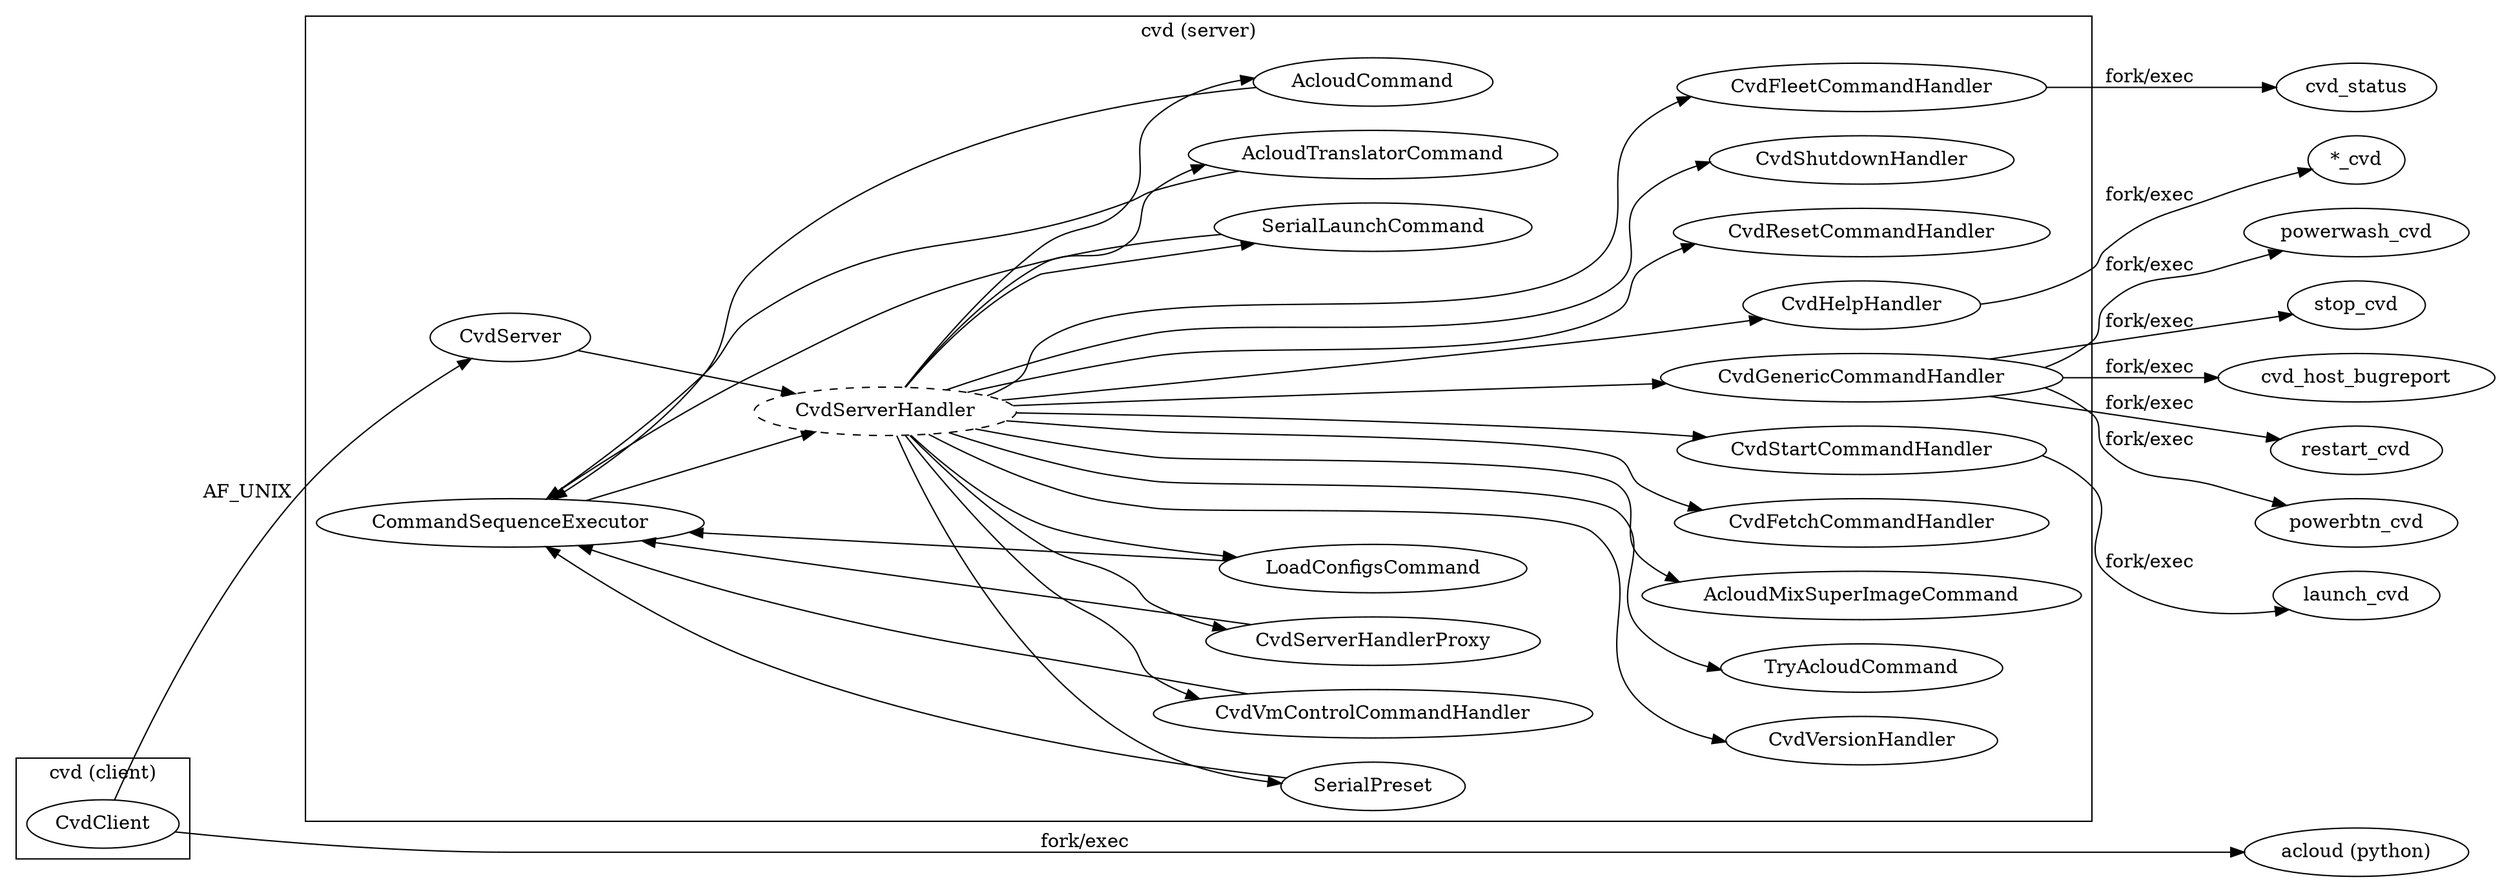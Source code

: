 digraph {
  rankdir = "LR"

  subgraph cluster_cvd_client {
    label = "cvd (client)"
    CvdClient
  }
  subgraph cluster_cvd_server {
    label = "cvd (server)"
    CvdServer
    CvdServerHandler [style = "dashed"]
    CommandSequenceExecutor

    subgraph first_order_handlers {
      rank = same;

      AcloudMixSuperImageCommand
      CvdFetchCommandHandler
      CvdFleetCommandHandler
      CvdHelpHandler
      CvdGenericCommandHandler
      CvdResetCommandHandler
      CvdShutdownHandler
      CvdStartCommandHandler
      CvdVersionHandler
      TryAcloudCommand
    }
    subgraph second_order_handlers {
      rank = same;

      AcloudCommand
      AcloudTranslatorCommand
      CvdServerHandlerProxy
      CvdVmControlCommandHandler
      LoadConfigsCommand
      SerialLaunchCommand
      SerialPreset
    }
  }
  subgraph device_executables {
    rank = same;

    launch_cvd
    restart_cvd
    powerbtn_cvd
    powerwash_cvd
    all_cvd [label = "*_cvd"]
    cvd_status
    stop_cvd
    cvd_host_bugreport
    acloud [label = "acloud (python)"]
  }

  CvdClient -> CvdServer [label = "AF_UNIX"]
  CvdClient -> acloud [label = "fork/exec"]
  CvdServer -> CvdServerHandler

  CvdServerHandler -> TryAcloudCommand
  CvdServerHandler -> AcloudTranslatorCommand
  CvdServerHandler -> AcloudCommand
  CvdServerHandler -> AcloudMixSuperImageCommand
  CvdServerHandler -> CvdVmControlCommandHandler
  CvdServerHandler -> CvdFetchCommandHandler
  CvdServerHandler -> CvdFleetCommandHandler
  CvdServerHandler -> CvdGenericCommandHandler [minlen = 2]
  CvdServerHandler -> CvdServerHandlerProxy
  CvdServerHandler -> CvdHelpHandler
  CvdServerHandler -> LoadConfigsCommand
  CvdServerHandler -> CvdResetCommandHandler
  CvdServerHandler -> SerialLaunchCommand
  CvdServerHandler -> SerialPreset
  CvdServerHandler -> CvdShutdownHandler
  CvdServerHandler -> CvdStartCommandHandler
  CvdServerHandler -> CvdVersionHandler

  CommandSequenceExecutor -> AcloudTranslatorCommand [dir = "back"]
  CommandSequenceExecutor -> AcloudCommand [dir = "back"]
  CommandSequenceExecutor -> CvdServerHandlerProxy [dir = "back"]
  CommandSequenceExecutor -> LoadConfigsCommand [dir = "back"]
  CommandSequenceExecutor -> SerialPreset [dir = "back"]
  CommandSequenceExecutor -> SerialLaunchCommand [dir = "back"]
  CommandSequenceExecutor -> CvdVmControlCommandHandler [dir = "back"]

  CommandSequenceExecutor -> CvdServerHandler

  CvdStartCommandHandler -> launch_cvd [label = "fork/exec"]
  CvdGenericCommandHandler -> restart_cvd [label = "fork/exec"]
  CvdGenericCommandHandler -> powerbtn_cvd [label = "fork/exec"]
  CvdGenericCommandHandler -> powerwash_cvd [label = "fork/exec"]
  CvdHelpHandler -> all_cvd [label = "fork/exec"]
  CvdFleetCommandHandler -> cvd_status [label = "fork/exec"]
  CvdGenericCommandHandler -> stop_cvd [label = "fork/exec"]
  CvdGenericCommandHandler -> cvd_host_bugreport [label = "fork/exec"]
}
